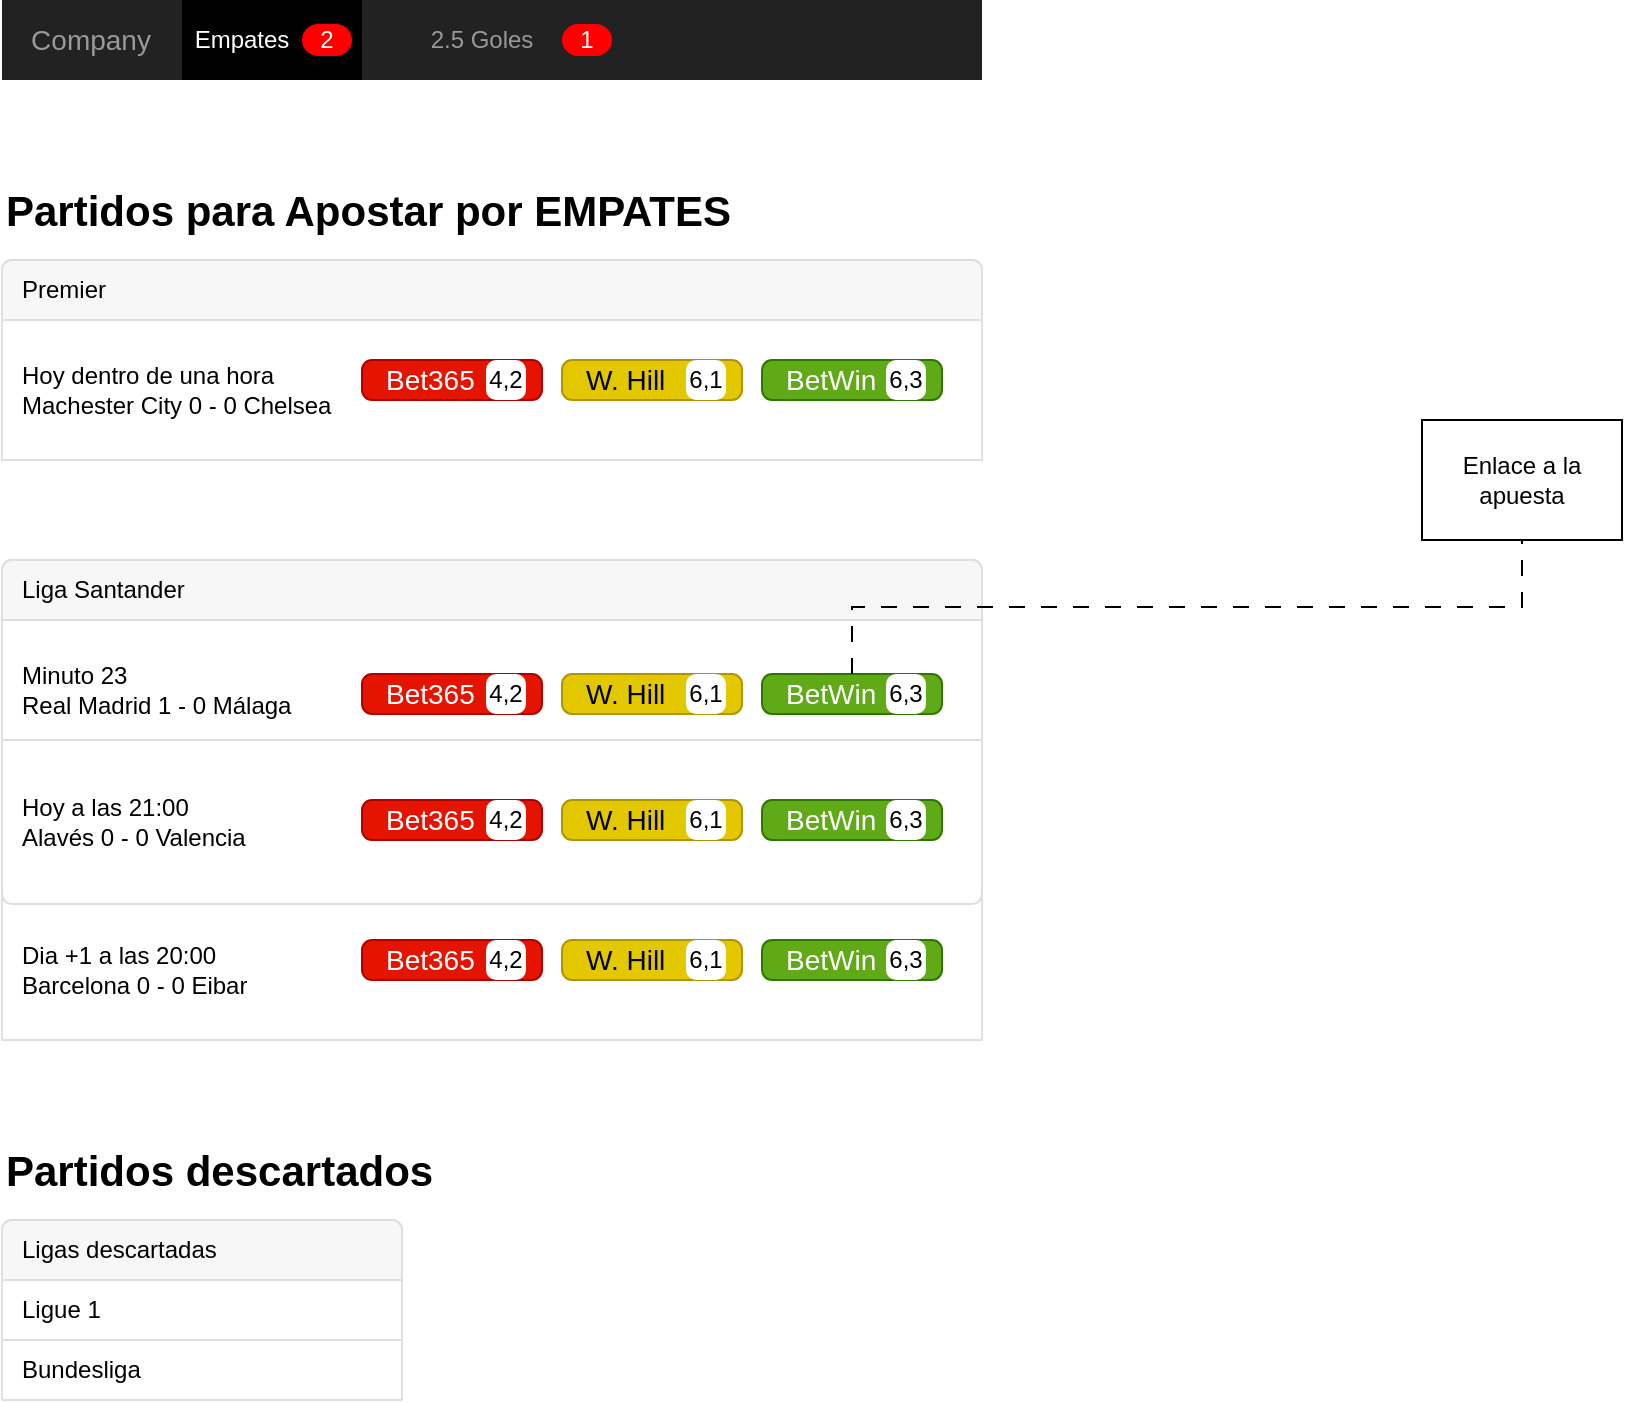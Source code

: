 <mxfile version="21.0.8" type="device"><diagram name="Page-1" id="c9db0220-8083-56f3-ca83-edcdcd058819"><mxGraphModel dx="1362" dy="795" grid="1" gridSize="10" guides="1" tooltips="1" connect="1" arrows="1" fold="1" page="1" pageScale="1.5" pageWidth="826" pageHeight="1169" background="#ffffff" math="0" shadow="0"><root><mxCell id="0" style=";html=1;"/><mxCell id="1" style=";html=1;" parent="0"/><mxCell id="3d76a8aef4d5c911-1" value="" style="html=1;shadow=0;dashed=0;shape=mxgraph.bootstrap.rect;fillColor=#222222;strokeColor=none;whiteSpace=wrap;rounded=0;fontSize=12;fontColor=#000000;align=center;" parent="1" vertex="1"><mxGeometry x="40" y="70" width="490" height="40" as="geometry"/></mxCell><mxCell id="3d76a8aef4d5c911-2" value="Company" style="html=1;shadow=0;dashed=0;fillColor=none;strokeColor=none;shape=mxgraph.bootstrap.rect;fontColor=#999999;fontSize=14;whiteSpace=wrap;" parent="3d76a8aef4d5c911-1" vertex="1"><mxGeometry x="20" width="49" height="40" as="geometry"/></mxCell><mxCell id="3d76a8aef4d5c911-3" value="Empates" style="html=1;shadow=0;dashed=0;shape=mxgraph.bootstrap.rect;fillColor=#000000;strokeColor=none;fontColor=#ffffff;spacingRight=30;whiteSpace=wrap;" parent="3d76a8aef4d5c911-1" vertex="1"><mxGeometry x="90" width="90" height="40" as="geometry"/></mxCell><mxCell id="3d76a8aef4d5c911-4" value="2" style="html=1;shadow=0;dashed=0;shape=mxgraph.bootstrap.rrect;rSize=8;fillColor=#ff0000;strokeColor=none;fontColor=#ffffff;whiteSpace=wrap;" parent="3d76a8aef4d5c911-3" vertex="1"><mxGeometry x="1" y="0.5" width="25" height="16" relative="1" as="geometry"><mxPoint x="-30" y="-8" as="offset"/></mxGeometry></mxCell><mxCell id="3d76a8aef4d5c911-5" value="2.5 Goles" style="html=1;shadow=0;dashed=0;fillColor=none;strokeColor=none;shape=mxgraph.bootstrap.rect;fontColor=#999999;spacingRight=30;whiteSpace=wrap;" parent="3d76a8aef4d5c911-1" vertex="1"><mxGeometry x="200.01" width="110" height="40" as="geometry"/></mxCell><mxCell id="3d76a8aef4d5c911-6" value="1" style="html=1;shadow=0;dashed=0;shape=mxgraph.bootstrap.rrect;rSize=8;fillColor=#ff0000;strokeColor=none;fontColor=#ffffff;whiteSpace=wrap;" parent="3d76a8aef4d5c911-5" vertex="1"><mxGeometry x="1" y="0.5" width="25" height="16" relative="1" as="geometry"><mxPoint x="-30" y="-8" as="offset"/></mxGeometry></mxCell><mxCell id="dFp_SwlSjzCwcbyLnMjR-4" value="" style="html=1;shadow=0;dashed=0;shape=mxgraph.bootstrap.rrect;rSize=5;strokeColor=#DFDFDF;html=1;whiteSpace=wrap;fillColor=#FFFFFF;fontColor=#000000;" vertex="1" parent="1"><mxGeometry x="40" y="350" width="490" height="240" as="geometry"/></mxCell><mxCell id="dFp_SwlSjzCwcbyLnMjR-5" value="Liga Santander" style="html=1;shadow=0;dashed=0;shape=mxgraph.bootstrap.topButton;strokeColor=inherit;fillColor=#F7F7F7;rSize=5;perimeter=none;whiteSpace=wrap;resizeWidth=1;align=left;spacing=10;" vertex="1" parent="dFp_SwlSjzCwcbyLnMjR-4"><mxGeometry width="490.0" height="30" relative="1" as="geometry"/></mxCell><mxCell id="dFp_SwlSjzCwcbyLnMjR-6" value="&lt;div&gt;Minuto 23&lt;br&gt;&lt;/div&gt;&lt;div&gt;Real Madrid 1 - 0 Málaga&amp;nbsp;&amp;nbsp;&amp;nbsp;&amp;nbsp; &lt;br&gt;&lt;/div&gt;" style="strokeColor=inherit;fillColor=inherit;gradientColor=inherit;fontColor=inherit;html=1;shadow=0;dashed=0;perimeter=none;whiteSpace=wrap;resizeWidth=1;align=left;spacing=10;" vertex="1" parent="dFp_SwlSjzCwcbyLnMjR-4"><mxGeometry width="490" height="70" relative="1" as="geometry"><mxPoint y="30" as="offset"/></mxGeometry></mxCell><mxCell id="dFp_SwlSjzCwcbyLnMjR-7" value="&lt;div&gt;Dia +1 a las 20:00&lt;br&gt;&lt;/div&gt;&lt;div&gt;Barcelona 0 - 0 Eibar&lt;/div&gt;" style="strokeColor=inherit;fillColor=inherit;gradientColor=inherit;fontColor=inherit;html=1;shadow=0;dashed=0;perimeter=none;whiteSpace=wrap;resizeWidth=1;align=left;spacing=10;" vertex="1" parent="dFp_SwlSjzCwcbyLnMjR-4"><mxGeometry width="490" height="70" relative="1" as="geometry"><mxPoint y="170" as="offset"/></mxGeometry></mxCell><mxCell id="dFp_SwlSjzCwcbyLnMjR-8" value="&lt;div&gt;Hoy a las 21:00&lt;br&gt;&lt;/div&gt;&lt;div&gt;Alavés 0 - 0 Valencia&lt;/div&gt;" style="strokeColor=inherit;fillColor=inherit;gradientColor=inherit;fontColor=inherit;html=1;shadow=0;dashed=0;shape=mxgraph.bootstrap.bottomButton;rSize=5;perimeter=none;whiteSpace=wrap;resizeWidth=1;resizeHeight=0;align=left;spacing=10;" vertex="1" parent="dFp_SwlSjzCwcbyLnMjR-4"><mxGeometry y="1" width="490" height="82" relative="1" as="geometry"><mxPoint y="-150" as="offset"/></mxGeometry></mxCell><mxCell id="dFp_SwlSjzCwcbyLnMjR-21" value="Bet365" style="html=1;shadow=0;dashed=0;shape=mxgraph.bootstrap.rrect;rSize=5;strokeColor=#B20000;strokeWidth=1;fillColor=#e51400;whiteSpace=wrap;align=left;verticalAlign=middle;spacingLeft=10;fontStyle=0;fontSize=14;fontColor=#ffffff;" vertex="1" parent="dFp_SwlSjzCwcbyLnMjR-4"><mxGeometry x="180" y="57" width="90" height="20" as="geometry"/></mxCell><mxCell id="dFp_SwlSjzCwcbyLnMjR-22" value="4,2" style="html=1;shadow=0;dashed=0;shape=mxgraph.bootstrap.rrect;rSize=5;strokeColor=none;strokeWidth=1;fillColor=#ffffff;fontColor=#000000;whiteSpace=wrap;align=center;verticalAlign=middle;fontSize=12;" vertex="1" parent="dFp_SwlSjzCwcbyLnMjR-21"><mxGeometry x="1" y="0.5" width="20" height="20" relative="1" as="geometry"><mxPoint x="-28" y="-10" as="offset"/></mxGeometry></mxCell><mxCell id="dFp_SwlSjzCwcbyLnMjR-23" value="W. Hill" style="html=1;shadow=0;dashed=0;shape=mxgraph.bootstrap.rrect;rSize=5;strokeColor=#B09500;strokeWidth=1;fillColor=#e3c800;whiteSpace=wrap;align=left;verticalAlign=middle;spacingLeft=10;fontStyle=0;fontSize=14;fontColor=#000000;" vertex="1" parent="dFp_SwlSjzCwcbyLnMjR-4"><mxGeometry x="280" y="57" width="90" height="20" as="geometry"/></mxCell><mxCell id="dFp_SwlSjzCwcbyLnMjR-24" value="6,1" style="html=1;shadow=0;dashed=0;shape=mxgraph.bootstrap.rrect;rSize=5;strokeColor=none;strokeWidth=1;fillColor=#ffffff;fontColor=#000000;whiteSpace=wrap;align=center;verticalAlign=middle;fontSize=12;" vertex="1" parent="dFp_SwlSjzCwcbyLnMjR-23"><mxGeometry x="1" y="0.5" width="20" height="20" relative="1" as="geometry"><mxPoint x="-28" y="-10" as="offset"/></mxGeometry></mxCell><mxCell id="dFp_SwlSjzCwcbyLnMjR-25" value="BetWin" style="html=1;shadow=0;dashed=0;shape=mxgraph.bootstrap.rrect;rSize=5;strokeColor=#2D7600;strokeWidth=1;fillColor=#60a917;whiteSpace=wrap;align=left;verticalAlign=middle;spacingLeft=10;fontStyle=0;fontSize=14;fontColor=#ffffff;" vertex="1" parent="dFp_SwlSjzCwcbyLnMjR-4"><mxGeometry x="380" y="57" width="90" height="20" as="geometry"/></mxCell><mxCell id="dFp_SwlSjzCwcbyLnMjR-26" value="6,3" style="html=1;shadow=0;dashed=0;shape=mxgraph.bootstrap.rrect;rSize=5;strokeColor=none;strokeWidth=1;fillColor=#ffffff;fontColor=#000000;whiteSpace=wrap;align=center;verticalAlign=middle;fontSize=12;" vertex="1" parent="dFp_SwlSjzCwcbyLnMjR-25"><mxGeometry x="1" y="0.5" width="20" height="20" relative="1" as="geometry"><mxPoint x="-28" y="-10" as="offset"/></mxGeometry></mxCell><mxCell id="dFp_SwlSjzCwcbyLnMjR-29" value="Bet365" style="html=1;shadow=0;dashed=0;shape=mxgraph.bootstrap.rrect;rSize=5;strokeColor=#B20000;strokeWidth=1;fillColor=#e51400;whiteSpace=wrap;align=left;verticalAlign=middle;spacingLeft=10;fontStyle=0;fontSize=14;fontColor=#ffffff;" vertex="1" parent="dFp_SwlSjzCwcbyLnMjR-4"><mxGeometry x="180" y="120" width="90" height="20" as="geometry"/></mxCell><mxCell id="dFp_SwlSjzCwcbyLnMjR-30" value="4,2" style="html=1;shadow=0;dashed=0;shape=mxgraph.bootstrap.rrect;rSize=5;strokeColor=none;strokeWidth=1;fillColor=#ffffff;fontColor=#000000;whiteSpace=wrap;align=center;verticalAlign=middle;fontSize=12;" vertex="1" parent="dFp_SwlSjzCwcbyLnMjR-29"><mxGeometry x="1" y="0.5" width="20" height="20" relative="1" as="geometry"><mxPoint x="-28" y="-10" as="offset"/></mxGeometry></mxCell><mxCell id="dFp_SwlSjzCwcbyLnMjR-31" value="W. Hill" style="html=1;shadow=0;dashed=0;shape=mxgraph.bootstrap.rrect;rSize=5;strokeColor=#B09500;strokeWidth=1;fillColor=#e3c800;whiteSpace=wrap;align=left;verticalAlign=middle;spacingLeft=10;fontStyle=0;fontSize=14;fontColor=#000000;" vertex="1" parent="dFp_SwlSjzCwcbyLnMjR-4"><mxGeometry x="280" y="120" width="90" height="20" as="geometry"/></mxCell><mxCell id="dFp_SwlSjzCwcbyLnMjR-32" value="6,1" style="html=1;shadow=0;dashed=0;shape=mxgraph.bootstrap.rrect;rSize=5;strokeColor=none;strokeWidth=1;fillColor=#ffffff;fontColor=#000000;whiteSpace=wrap;align=center;verticalAlign=middle;fontSize=12;" vertex="1" parent="dFp_SwlSjzCwcbyLnMjR-31"><mxGeometry x="1" y="0.5" width="20" height="20" relative="1" as="geometry"><mxPoint x="-28" y="-10" as="offset"/></mxGeometry></mxCell><mxCell id="dFp_SwlSjzCwcbyLnMjR-33" value="BetWin" style="html=1;shadow=0;dashed=0;shape=mxgraph.bootstrap.rrect;rSize=5;strokeColor=#2D7600;strokeWidth=1;fillColor=#60a917;whiteSpace=wrap;align=left;verticalAlign=middle;spacingLeft=10;fontStyle=0;fontSize=14;fontColor=#ffffff;" vertex="1" parent="dFp_SwlSjzCwcbyLnMjR-4"><mxGeometry x="380" y="120" width="90" height="20" as="geometry"/></mxCell><mxCell id="dFp_SwlSjzCwcbyLnMjR-34" value="6,3" style="html=1;shadow=0;dashed=0;shape=mxgraph.bootstrap.rrect;rSize=5;strokeColor=none;strokeWidth=1;fillColor=#ffffff;fontColor=#000000;whiteSpace=wrap;align=center;verticalAlign=middle;fontSize=12;" vertex="1" parent="dFp_SwlSjzCwcbyLnMjR-33"><mxGeometry x="1" y="0.5" width="20" height="20" relative="1" as="geometry"><mxPoint x="-28" y="-10" as="offset"/></mxGeometry></mxCell><mxCell id="dFp_SwlSjzCwcbyLnMjR-35" value="Bet365" style="html=1;shadow=0;dashed=0;shape=mxgraph.bootstrap.rrect;rSize=5;strokeColor=#B20000;strokeWidth=1;fillColor=#e51400;whiteSpace=wrap;align=left;verticalAlign=middle;spacingLeft=10;fontStyle=0;fontSize=14;fontColor=#ffffff;" vertex="1" parent="dFp_SwlSjzCwcbyLnMjR-4"><mxGeometry x="180" y="190" width="90" height="20" as="geometry"/></mxCell><mxCell id="dFp_SwlSjzCwcbyLnMjR-36" value="4,2" style="html=1;shadow=0;dashed=0;shape=mxgraph.bootstrap.rrect;rSize=5;strokeColor=none;strokeWidth=1;fillColor=#ffffff;fontColor=#000000;whiteSpace=wrap;align=center;verticalAlign=middle;fontSize=12;" vertex="1" parent="dFp_SwlSjzCwcbyLnMjR-35"><mxGeometry x="1" y="0.5" width="20" height="20" relative="1" as="geometry"><mxPoint x="-28" y="-10" as="offset"/></mxGeometry></mxCell><mxCell id="dFp_SwlSjzCwcbyLnMjR-37" value="W. Hill" style="html=1;shadow=0;dashed=0;shape=mxgraph.bootstrap.rrect;rSize=5;strokeColor=#B09500;strokeWidth=1;fillColor=#e3c800;whiteSpace=wrap;align=left;verticalAlign=middle;spacingLeft=10;fontStyle=0;fontSize=14;fontColor=#000000;" vertex="1" parent="dFp_SwlSjzCwcbyLnMjR-4"><mxGeometry x="280" y="190" width="90" height="20" as="geometry"/></mxCell><mxCell id="dFp_SwlSjzCwcbyLnMjR-38" value="6,1" style="html=1;shadow=0;dashed=0;shape=mxgraph.bootstrap.rrect;rSize=5;strokeColor=none;strokeWidth=1;fillColor=#ffffff;fontColor=#000000;whiteSpace=wrap;align=center;verticalAlign=middle;fontSize=12;" vertex="1" parent="dFp_SwlSjzCwcbyLnMjR-37"><mxGeometry x="1" y="0.5" width="20" height="20" relative="1" as="geometry"><mxPoint x="-28" y="-10" as="offset"/></mxGeometry></mxCell><mxCell id="dFp_SwlSjzCwcbyLnMjR-39" value="BetWin" style="html=1;shadow=0;dashed=0;shape=mxgraph.bootstrap.rrect;rSize=5;strokeColor=#2D7600;strokeWidth=1;fillColor=#60a917;whiteSpace=wrap;align=left;verticalAlign=middle;spacingLeft=10;fontStyle=0;fontSize=14;fontColor=#ffffff;" vertex="1" parent="dFp_SwlSjzCwcbyLnMjR-4"><mxGeometry x="380" y="190" width="90" height="20" as="geometry"/></mxCell><mxCell id="dFp_SwlSjzCwcbyLnMjR-40" value="6,3" style="html=1;shadow=0;dashed=0;shape=mxgraph.bootstrap.rrect;rSize=5;strokeColor=none;strokeWidth=1;fillColor=#ffffff;fontColor=#000000;whiteSpace=wrap;align=center;verticalAlign=middle;fontSize=12;" vertex="1" parent="dFp_SwlSjzCwcbyLnMjR-39"><mxGeometry x="1" y="0.5" width="20" height="20" relative="1" as="geometry"><mxPoint x="-28" y="-10" as="offset"/></mxGeometry></mxCell><mxCell id="dFp_SwlSjzCwcbyLnMjR-9" value="" style="html=1;shadow=0;dashed=0;shape=mxgraph.bootstrap.rrect;rSize=5;strokeColor=#DFDFDF;html=1;whiteSpace=wrap;fillColor=#FFFFFF;fontColor=#000000;" vertex="1" parent="1"><mxGeometry x="40" y="200" width="490" height="100" as="geometry"/></mxCell><mxCell id="dFp_SwlSjzCwcbyLnMjR-10" value="Premier" style="html=1;shadow=0;dashed=0;shape=mxgraph.bootstrap.topButton;strokeColor=inherit;fillColor=#F7F7F7;rSize=5;perimeter=none;whiteSpace=wrap;resizeWidth=1;align=left;spacing=10;" vertex="1" parent="dFp_SwlSjzCwcbyLnMjR-9"><mxGeometry width="490.0" height="30" relative="1" as="geometry"/></mxCell><mxCell id="dFp_SwlSjzCwcbyLnMjR-11" value="&lt;div&gt;Hoy dentro de una hora&lt;br&gt;&lt;/div&gt;&lt;div&gt;Machester City 0 - 0 Chelsea&lt;/div&gt;" style="strokeColor=inherit;fillColor=inherit;gradientColor=inherit;fontColor=inherit;html=1;shadow=0;dashed=0;perimeter=none;whiteSpace=wrap;resizeWidth=1;align=left;spacing=10;" vertex="1" parent="dFp_SwlSjzCwcbyLnMjR-9"><mxGeometry width="490" height="70" relative="1" as="geometry"><mxPoint y="30" as="offset"/></mxGeometry></mxCell><mxCell id="dFp_SwlSjzCwcbyLnMjR-41" value="Bet365" style="html=1;shadow=0;dashed=0;shape=mxgraph.bootstrap.rrect;rSize=5;strokeColor=#B20000;strokeWidth=1;fillColor=#e51400;whiteSpace=wrap;align=left;verticalAlign=middle;spacingLeft=10;fontStyle=0;fontSize=14;fontColor=#ffffff;" vertex="1" parent="dFp_SwlSjzCwcbyLnMjR-9"><mxGeometry x="180" y="50" width="90" height="20" as="geometry"/></mxCell><mxCell id="dFp_SwlSjzCwcbyLnMjR-42" value="4,2" style="html=1;shadow=0;dashed=0;shape=mxgraph.bootstrap.rrect;rSize=5;strokeColor=none;strokeWidth=1;fillColor=#ffffff;fontColor=#000000;whiteSpace=wrap;align=center;verticalAlign=middle;fontSize=12;" vertex="1" parent="dFp_SwlSjzCwcbyLnMjR-41"><mxGeometry x="1" y="0.5" width="20" height="20" relative="1" as="geometry"><mxPoint x="-28" y="-10" as="offset"/></mxGeometry></mxCell><mxCell id="dFp_SwlSjzCwcbyLnMjR-43" value="W. Hill" style="html=1;shadow=0;dashed=0;shape=mxgraph.bootstrap.rrect;rSize=5;strokeColor=#B09500;strokeWidth=1;fillColor=#e3c800;whiteSpace=wrap;align=left;verticalAlign=middle;spacingLeft=10;fontStyle=0;fontSize=14;fontColor=#000000;" vertex="1" parent="dFp_SwlSjzCwcbyLnMjR-9"><mxGeometry x="280" y="50" width="90" height="20" as="geometry"/></mxCell><mxCell id="dFp_SwlSjzCwcbyLnMjR-44" value="6,1" style="html=1;shadow=0;dashed=0;shape=mxgraph.bootstrap.rrect;rSize=5;strokeColor=none;strokeWidth=1;fillColor=#ffffff;fontColor=#000000;whiteSpace=wrap;align=center;verticalAlign=middle;fontSize=12;" vertex="1" parent="dFp_SwlSjzCwcbyLnMjR-43"><mxGeometry x="1" y="0.5" width="20" height="20" relative="1" as="geometry"><mxPoint x="-28" y="-10" as="offset"/></mxGeometry></mxCell><mxCell id="dFp_SwlSjzCwcbyLnMjR-45" value="BetWin" style="html=1;shadow=0;dashed=0;shape=mxgraph.bootstrap.rrect;rSize=5;strokeColor=#2D7600;strokeWidth=1;fillColor=#60a917;whiteSpace=wrap;align=left;verticalAlign=middle;spacingLeft=10;fontStyle=0;fontSize=14;fontColor=#ffffff;" vertex="1" parent="dFp_SwlSjzCwcbyLnMjR-9"><mxGeometry x="380" y="50" width="90" height="20" as="geometry"/></mxCell><mxCell id="dFp_SwlSjzCwcbyLnMjR-46" value="6,3" style="html=1;shadow=0;dashed=0;shape=mxgraph.bootstrap.rrect;rSize=5;strokeColor=none;strokeWidth=1;fillColor=#ffffff;fontColor=#000000;whiteSpace=wrap;align=center;verticalAlign=middle;fontSize=12;" vertex="1" parent="dFp_SwlSjzCwcbyLnMjR-45"><mxGeometry x="1" y="0.5" width="20" height="20" relative="1" as="geometry"><mxPoint x="-28" y="-10" as="offset"/></mxGeometry></mxCell><mxCell id="dFp_SwlSjzCwcbyLnMjR-14" value="" style="html=1;shadow=0;dashed=0;shape=mxgraph.bootstrap.rrect;rSize=5;strokeColor=#DFDFDF;html=1;whiteSpace=wrap;fillColor=#FFFFFF;fontColor=#000000;" vertex="1" parent="1"><mxGeometry x="40" y="680" width="200" height="90" as="geometry"/></mxCell><mxCell id="dFp_SwlSjzCwcbyLnMjR-15" value="Ligas descartadas" style="html=1;shadow=0;dashed=0;shape=mxgraph.bootstrap.topButton;strokeColor=inherit;fillColor=#F7F7F7;rSize=5;perimeter=none;whiteSpace=wrap;resizeWidth=1;align=left;spacing=10;" vertex="1" parent="dFp_SwlSjzCwcbyLnMjR-14"><mxGeometry width="200" height="30" relative="1" as="geometry"/></mxCell><mxCell id="dFp_SwlSjzCwcbyLnMjR-16" value="Ligue 1" style="strokeColor=inherit;fillColor=inherit;gradientColor=inherit;fontColor=inherit;html=1;shadow=0;dashed=0;perimeter=none;whiteSpace=wrap;resizeWidth=1;align=left;spacing=10;" vertex="1" parent="dFp_SwlSjzCwcbyLnMjR-14"><mxGeometry width="200" height="30" relative="1" as="geometry"><mxPoint y="30" as="offset"/></mxGeometry></mxCell><mxCell id="dFp_SwlSjzCwcbyLnMjR-17" value="Bundesliga" style="strokeColor=inherit;fillColor=inherit;gradientColor=inherit;fontColor=inherit;html=1;shadow=0;dashed=0;perimeter=none;whiteSpace=wrap;resizeWidth=1;align=left;spacing=10;" vertex="1" parent="dFp_SwlSjzCwcbyLnMjR-14"><mxGeometry width="200" height="30" relative="1" as="geometry"><mxPoint y="60" as="offset"/></mxGeometry></mxCell><mxCell id="dFp_SwlSjzCwcbyLnMjR-19" value="&lt;div align=&quot;left&quot;&gt;&lt;font style=&quot;font-size: 21px;&quot;&gt;&lt;b&gt;Partidos para Apostar por EMPATES&lt;/b&gt;&lt;/font&gt;&lt;/div&gt;" style="text;html=1;strokeColor=none;fillColor=none;align=left;verticalAlign=middle;whiteSpace=wrap;rounded=0;" vertex="1" parent="1"><mxGeometry x="40" y="160" width="430" height="30" as="geometry"/></mxCell><mxCell id="dFp_SwlSjzCwcbyLnMjR-20" value="&lt;div align=&quot;left&quot;&gt;&lt;font style=&quot;font-size: 21px;&quot;&gt;&lt;b&gt;Partidos descartados&lt;br&gt;&lt;/b&gt;&lt;/font&gt;&lt;/div&gt;" style="text;html=1;strokeColor=none;fillColor=none;align=left;verticalAlign=middle;whiteSpace=wrap;rounded=0;" vertex="1" parent="1"><mxGeometry x="40" y="640" width="430" height="30" as="geometry"/></mxCell><mxCell id="dFp_SwlSjzCwcbyLnMjR-27" value="Enlace a la apuesta" style="whiteSpace=wrap;html=1;align=center;verticalAlign=middle;treeFolding=1;treeMoving=1;newEdgeStyle={&quot;edgeStyle&quot;:&quot;elbowEdgeStyle&quot;,&quot;startArrow&quot;:&quot;none&quot;,&quot;endArrow&quot;:&quot;none&quot;};" vertex="1" parent="1"><mxGeometry x="750" y="280" width="100" height="60" as="geometry"/></mxCell><mxCell id="dFp_SwlSjzCwcbyLnMjR-28" value="" style="edgeStyle=elbowEdgeStyle;elbow=vertical;sourcePerimeterSpacing=0;targetPerimeterSpacing=0;startArrow=none;endArrow=none;rounded=0;curved=0;dashed=1;dashPattern=8 8;" edge="1" target="dFp_SwlSjzCwcbyLnMjR-27" parent="1" source="dFp_SwlSjzCwcbyLnMjR-25"><mxGeometry relative="1" as="geometry"><mxPoint x="560" y="340" as="sourcePoint"/></mxGeometry></mxCell></root></mxGraphModel></diagram></mxfile>